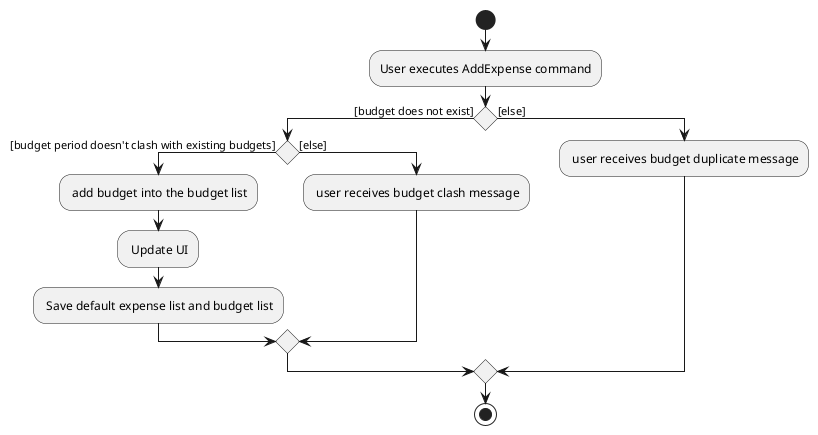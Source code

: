 @startuml
start
:User executes AddExpense command;
'diamond
if () then ([budget does not exist])
    'diamond
    if () then ([budget period doesn't clash with existing budgets])
        : add budget into the budget list;
        : Update UI;
        : Save default expense list and budget list;
    else ([else])
        : user receives budget clash message;
    endif
else ([else])
    : user receives budget duplicate message;
endif
stop
@enduml
